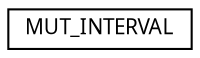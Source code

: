 digraph "Grafische Darstellung der Klassenhierarchie"
{
  edge [fontname="Sans",fontsize="10",labelfontname="Sans",labelfontsize="10"];
  node [fontname="Sans",fontsize="10",shape=record];
  rankdir="LR";
  Node0 [label="MUT_INTERVAL",height=0.2,width=0.4,color="black", fillcolor="white", style="filled",URL="$d6/dcd/structMUT__INTERVAL.html"];
}
